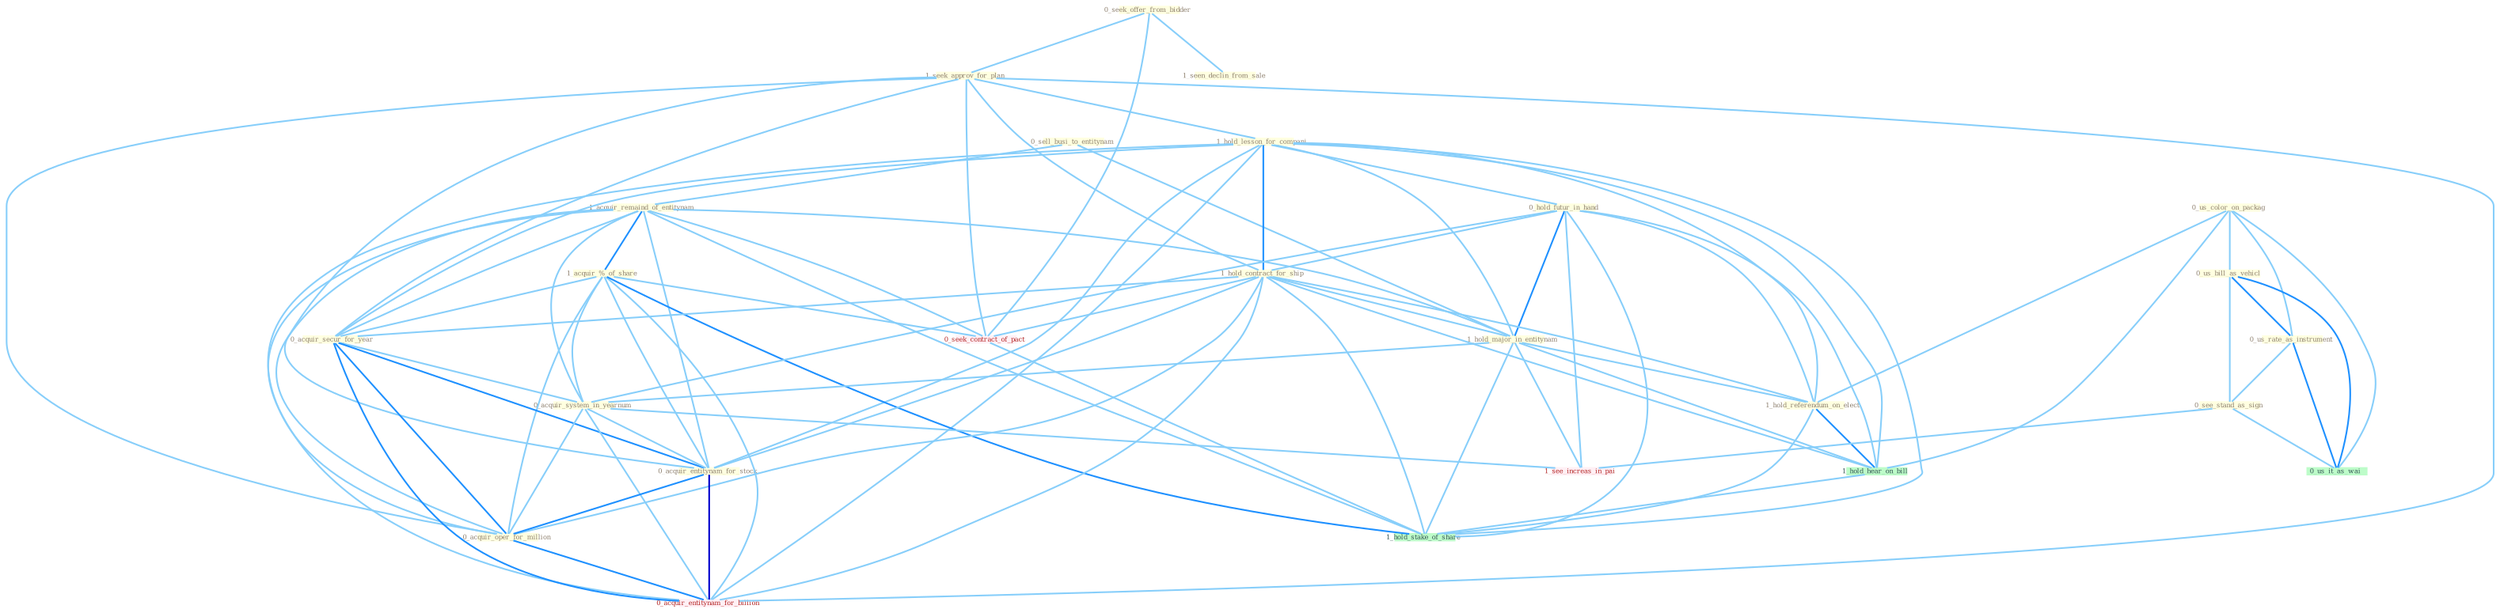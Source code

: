 Graph G{ 
    node
    [shape=polygon,style=filled,width=.5,height=.06,color="#BDFCC9",fixedsize=true,fontsize=4,
    fontcolor="#2f4f4f"];
    {node
    [color="#ffffe0", fontcolor="#8b7d6b"] "0_seek_offer_from_bidder " "0_sell_busi_to_entitynam " "1_seek_approv_for_plan " "1_acquir_remaind_of_entitynam " "1_hold_lesson_for_compani " "1_acquir_%_of_share " "0_hold_futur_in_hand " "1_hold_contract_for_ship " "0_us_color_on_packag " "1_hold_major_in_entitynam " "1_hold_referendum_on_elect " "0_acquir_secur_for_year " "0_us_bill_as_vehicl " "0_us_rate_as_instrument " "0_acquir_system_in_yearnum " "0_see_stand_as_sign " "1_seen_declin_from_sale " "0_acquir_entitynam_for_stock " "0_acquir_oper_for_million "}
{node [color="#fff0f5", fontcolor="#b22222"] "0_seek_contract_of_pact " "0_acquir_entitynam_for_billion " "1_see_increas_in_pai "}
edge [color="#B0E2FF"];

	"0_seek_offer_from_bidder " -- "1_seek_approv_for_plan " [w="1", color="#87cefa" ];
	"0_seek_offer_from_bidder " -- "1_seen_declin_from_sale " [w="1", color="#87cefa" ];
	"0_seek_offer_from_bidder " -- "0_seek_contract_of_pact " [w="1", color="#87cefa" ];
	"0_sell_busi_to_entitynam " -- "1_acquir_remaind_of_entitynam " [w="1", color="#87cefa" ];
	"0_sell_busi_to_entitynam " -- "1_hold_major_in_entitynam " [w="1", color="#87cefa" ];
	"1_seek_approv_for_plan " -- "1_hold_lesson_for_compani " [w="1", color="#87cefa" ];
	"1_seek_approv_for_plan " -- "1_hold_contract_for_ship " [w="1", color="#87cefa" ];
	"1_seek_approv_for_plan " -- "0_acquir_secur_for_year " [w="1", color="#87cefa" ];
	"1_seek_approv_for_plan " -- "0_acquir_entitynam_for_stock " [w="1", color="#87cefa" ];
	"1_seek_approv_for_plan " -- "0_acquir_oper_for_million " [w="1", color="#87cefa" ];
	"1_seek_approv_for_plan " -- "0_seek_contract_of_pact " [w="1", color="#87cefa" ];
	"1_seek_approv_for_plan " -- "0_acquir_entitynam_for_billion " [w="1", color="#87cefa" ];
	"1_acquir_remaind_of_entitynam " -- "1_acquir_%_of_share " [w="2", color="#1e90ff" , len=0.8];
	"1_acquir_remaind_of_entitynam " -- "1_hold_major_in_entitynam " [w="1", color="#87cefa" ];
	"1_acquir_remaind_of_entitynam " -- "0_acquir_secur_for_year " [w="1", color="#87cefa" ];
	"1_acquir_remaind_of_entitynam " -- "0_acquir_system_in_yearnum " [w="1", color="#87cefa" ];
	"1_acquir_remaind_of_entitynam " -- "0_acquir_entitynam_for_stock " [w="1", color="#87cefa" ];
	"1_acquir_remaind_of_entitynam " -- "0_acquir_oper_for_million " [w="1", color="#87cefa" ];
	"1_acquir_remaind_of_entitynam " -- "0_seek_contract_of_pact " [w="1", color="#87cefa" ];
	"1_acquir_remaind_of_entitynam " -- "0_acquir_entitynam_for_billion " [w="1", color="#87cefa" ];
	"1_acquir_remaind_of_entitynam " -- "1_hold_stake_of_share " [w="1", color="#87cefa" ];
	"1_hold_lesson_for_compani " -- "0_hold_futur_in_hand " [w="1", color="#87cefa" ];
	"1_hold_lesson_for_compani " -- "1_hold_contract_for_ship " [w="2", color="#1e90ff" , len=0.8];
	"1_hold_lesson_for_compani " -- "1_hold_major_in_entitynam " [w="1", color="#87cefa" ];
	"1_hold_lesson_for_compani " -- "1_hold_referendum_on_elect " [w="1", color="#87cefa" ];
	"1_hold_lesson_for_compani " -- "0_acquir_secur_for_year " [w="1", color="#87cefa" ];
	"1_hold_lesson_for_compani " -- "0_acquir_entitynam_for_stock " [w="1", color="#87cefa" ];
	"1_hold_lesson_for_compani " -- "0_acquir_oper_for_million " [w="1", color="#87cefa" ];
	"1_hold_lesson_for_compani " -- "0_acquir_entitynam_for_billion " [w="1", color="#87cefa" ];
	"1_hold_lesson_for_compani " -- "1_hold_hear_on_bill " [w="1", color="#87cefa" ];
	"1_hold_lesson_for_compani " -- "1_hold_stake_of_share " [w="1", color="#87cefa" ];
	"1_acquir_%_of_share " -- "0_acquir_secur_for_year " [w="1", color="#87cefa" ];
	"1_acquir_%_of_share " -- "0_acquir_system_in_yearnum " [w="1", color="#87cefa" ];
	"1_acquir_%_of_share " -- "0_acquir_entitynam_for_stock " [w="1", color="#87cefa" ];
	"1_acquir_%_of_share " -- "0_acquir_oper_for_million " [w="1", color="#87cefa" ];
	"1_acquir_%_of_share " -- "0_seek_contract_of_pact " [w="1", color="#87cefa" ];
	"1_acquir_%_of_share " -- "0_acquir_entitynam_for_billion " [w="1", color="#87cefa" ];
	"1_acquir_%_of_share " -- "1_hold_stake_of_share " [w="2", color="#1e90ff" , len=0.8];
	"0_hold_futur_in_hand " -- "1_hold_contract_for_ship " [w="1", color="#87cefa" ];
	"0_hold_futur_in_hand " -- "1_hold_major_in_entitynam " [w="2", color="#1e90ff" , len=0.8];
	"0_hold_futur_in_hand " -- "1_hold_referendum_on_elect " [w="1", color="#87cefa" ];
	"0_hold_futur_in_hand " -- "0_acquir_system_in_yearnum " [w="1", color="#87cefa" ];
	"0_hold_futur_in_hand " -- "1_see_increas_in_pai " [w="1", color="#87cefa" ];
	"0_hold_futur_in_hand " -- "1_hold_hear_on_bill " [w="1", color="#87cefa" ];
	"0_hold_futur_in_hand " -- "1_hold_stake_of_share " [w="1", color="#87cefa" ];
	"1_hold_contract_for_ship " -- "1_hold_major_in_entitynam " [w="1", color="#87cefa" ];
	"1_hold_contract_for_ship " -- "1_hold_referendum_on_elect " [w="1", color="#87cefa" ];
	"1_hold_contract_for_ship " -- "0_acquir_secur_for_year " [w="1", color="#87cefa" ];
	"1_hold_contract_for_ship " -- "0_acquir_entitynam_for_stock " [w="1", color="#87cefa" ];
	"1_hold_contract_for_ship " -- "0_acquir_oper_for_million " [w="1", color="#87cefa" ];
	"1_hold_contract_for_ship " -- "0_seek_contract_of_pact " [w="1", color="#87cefa" ];
	"1_hold_contract_for_ship " -- "0_acquir_entitynam_for_billion " [w="1", color="#87cefa" ];
	"1_hold_contract_for_ship " -- "1_hold_hear_on_bill " [w="1", color="#87cefa" ];
	"1_hold_contract_for_ship " -- "1_hold_stake_of_share " [w="1", color="#87cefa" ];
	"0_us_color_on_packag " -- "1_hold_referendum_on_elect " [w="1", color="#87cefa" ];
	"0_us_color_on_packag " -- "0_us_bill_as_vehicl " [w="1", color="#87cefa" ];
	"0_us_color_on_packag " -- "0_us_rate_as_instrument " [w="1", color="#87cefa" ];
	"0_us_color_on_packag " -- "0_us_it_as_wai " [w="1", color="#87cefa" ];
	"0_us_color_on_packag " -- "1_hold_hear_on_bill " [w="1", color="#87cefa" ];
	"1_hold_major_in_entitynam " -- "1_hold_referendum_on_elect " [w="1", color="#87cefa" ];
	"1_hold_major_in_entitynam " -- "0_acquir_system_in_yearnum " [w="1", color="#87cefa" ];
	"1_hold_major_in_entitynam " -- "1_see_increas_in_pai " [w="1", color="#87cefa" ];
	"1_hold_major_in_entitynam " -- "1_hold_hear_on_bill " [w="1", color="#87cefa" ];
	"1_hold_major_in_entitynam " -- "1_hold_stake_of_share " [w="1", color="#87cefa" ];
	"1_hold_referendum_on_elect " -- "1_hold_hear_on_bill " [w="2", color="#1e90ff" , len=0.8];
	"1_hold_referendum_on_elect " -- "1_hold_stake_of_share " [w="1", color="#87cefa" ];
	"0_acquir_secur_for_year " -- "0_acquir_system_in_yearnum " [w="1", color="#87cefa" ];
	"0_acquir_secur_for_year " -- "0_acquir_entitynam_for_stock " [w="2", color="#1e90ff" , len=0.8];
	"0_acquir_secur_for_year " -- "0_acquir_oper_for_million " [w="2", color="#1e90ff" , len=0.8];
	"0_acquir_secur_for_year " -- "0_acquir_entitynam_for_billion " [w="2", color="#1e90ff" , len=0.8];
	"0_us_bill_as_vehicl " -- "0_us_rate_as_instrument " [w="2", color="#1e90ff" , len=0.8];
	"0_us_bill_as_vehicl " -- "0_see_stand_as_sign " [w="1", color="#87cefa" ];
	"0_us_bill_as_vehicl " -- "0_us_it_as_wai " [w="2", color="#1e90ff" , len=0.8];
	"0_us_rate_as_instrument " -- "0_see_stand_as_sign " [w="1", color="#87cefa" ];
	"0_us_rate_as_instrument " -- "0_us_it_as_wai " [w="2", color="#1e90ff" , len=0.8];
	"0_acquir_system_in_yearnum " -- "0_acquir_entitynam_for_stock " [w="1", color="#87cefa" ];
	"0_acquir_system_in_yearnum " -- "0_acquir_oper_for_million " [w="1", color="#87cefa" ];
	"0_acquir_system_in_yearnum " -- "0_acquir_entitynam_for_billion " [w="1", color="#87cefa" ];
	"0_acquir_system_in_yearnum " -- "1_see_increas_in_pai " [w="1", color="#87cefa" ];
	"0_see_stand_as_sign " -- "0_us_it_as_wai " [w="1", color="#87cefa" ];
	"0_see_stand_as_sign " -- "1_see_increas_in_pai " [w="1", color="#87cefa" ];
	"0_acquir_entitynam_for_stock " -- "0_acquir_oper_for_million " [w="2", color="#1e90ff" , len=0.8];
	"0_acquir_entitynam_for_stock " -- "0_acquir_entitynam_for_billion " [w="3", color="#0000cd" , len=0.6];
	"0_acquir_oper_for_million " -- "0_acquir_entitynam_for_billion " [w="2", color="#1e90ff" , len=0.8];
	"0_seek_contract_of_pact " -- "1_hold_stake_of_share " [w="1", color="#87cefa" ];
	"1_hold_hear_on_bill " -- "1_hold_stake_of_share " [w="1", color="#87cefa" ];
}